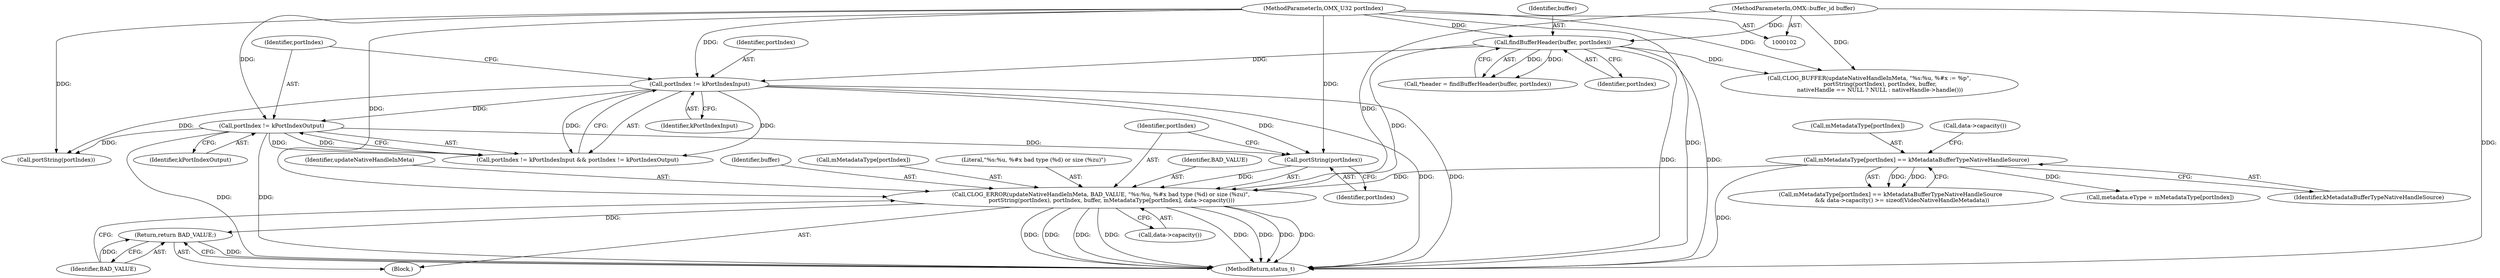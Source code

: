 digraph "0_Android_0f177948ae2640bfe4d70f8e4248e106406b3b0a_17@array" {
"1000191" [label="(Call,CLOG_ERROR(updateNativeHandleInMeta, BAD_VALUE, \"%s:%u, %#x bad type (%d) or size (%zu)\",\n            portString(portIndex), portIndex, buffer, mMetadataType[portIndex], data->capacity()))"];
"1000195" [label="(Call,portString(portIndex))"];
"1000125" [label="(Call,portIndex != kPortIndexInput)"];
"1000111" [label="(Call,findBufferHeader(buffer, portIndex))"];
"1000105" [label="(MethodParameterIn,OMX::buffer_id buffer)"];
"1000103" [label="(MethodParameterIn,OMX_U32 portIndex)"];
"1000128" [label="(Call,portIndex != kPortIndexOutput)"];
"1000153" [label="(Call,mMetadataType[portIndex] == kMetadataBufferTypeNativeHandleSource)"];
"1000203" [label="(Return,return BAD_VALUE;)"];
"1000129" [label="(Identifier,portIndex)"];
"1000198" [label="(Identifier,buffer)"];
"1000127" [label="(Identifier,kPortIndexInput)"];
"1000199" [label="(Call,mMetadataType[portIndex])"];
"1000220" [label="(MethodReturn,status_t)"];
"1000128" [label="(Call,portIndex != kPortIndexOutput)"];
"1000204" [label="(Identifier,BAD_VALUE)"];
"1000197" [label="(Identifier,portIndex)"];
"1000109" [label="(Call,*header = findBufferHeader(buffer, portIndex))"];
"1000190" [label="(Block,)"];
"1000194" [label="(Literal,\"%s:%u, %#x bad type (%d) or size (%zu)\")"];
"1000195" [label="(Call,portString(portIndex))"];
"1000153" [label="(Call,mMetadataType[portIndex] == kMetadataBufferTypeNativeHandleSource)"];
"1000152" [label="(Call,mMetadataType[portIndex] == kMetadataBufferTypeNativeHandleSource\n             && data->capacity() >= sizeof(VideoNativeHandleMetadata))"];
"1000154" [label="(Call,mMetadataType[portIndex])"];
"1000170" [label="(Call,metadata.eType = mMetadataType[portIndex])"];
"1000124" [label="(Call,portIndex != kPortIndexInput && portIndex != kPortIndexOutput)"];
"1000193" [label="(Identifier,BAD_VALUE)"];
"1000203" [label="(Return,return BAD_VALUE;)"];
"1000113" [label="(Identifier,portIndex)"];
"1000205" [label="(Call,CLOG_BUFFER(updateNativeHandleInMeta, \"%s:%u, %#x := %p\",\n            portString(portIndex), portIndex, buffer,\n            nativeHandle == NULL ? NULL : nativeHandle->handle()))"];
"1000126" [label="(Identifier,portIndex)"];
"1000130" [label="(Identifier,kPortIndexOutput)"];
"1000202" [label="(Call,data->capacity())"];
"1000112" [label="(Identifier,buffer)"];
"1000125" [label="(Call,portIndex != kPortIndexInput)"];
"1000196" [label="(Identifier,portIndex)"];
"1000159" [label="(Call,data->capacity())"];
"1000157" [label="(Identifier,kMetadataBufferTypeNativeHandleSource)"];
"1000191" [label="(Call,CLOG_ERROR(updateNativeHandleInMeta, BAD_VALUE, \"%s:%u, %#x bad type (%d) or size (%zu)\",\n            portString(portIndex), portIndex, buffer, mMetadataType[portIndex], data->capacity()))"];
"1000105" [label="(MethodParameterIn,OMX::buffer_id buffer)"];
"1000103" [label="(MethodParameterIn,OMX_U32 portIndex)"];
"1000192" [label="(Identifier,updateNativeHandleInMeta)"];
"1000111" [label="(Call,findBufferHeader(buffer, portIndex))"];
"1000208" [label="(Call,portString(portIndex))"];
"1000191" -> "1000190"  [label="AST: "];
"1000191" -> "1000202"  [label="CFG: "];
"1000192" -> "1000191"  [label="AST: "];
"1000193" -> "1000191"  [label="AST: "];
"1000194" -> "1000191"  [label="AST: "];
"1000195" -> "1000191"  [label="AST: "];
"1000197" -> "1000191"  [label="AST: "];
"1000198" -> "1000191"  [label="AST: "];
"1000199" -> "1000191"  [label="AST: "];
"1000202" -> "1000191"  [label="AST: "];
"1000204" -> "1000191"  [label="CFG: "];
"1000191" -> "1000220"  [label="DDG: "];
"1000191" -> "1000220"  [label="DDG: "];
"1000191" -> "1000220"  [label="DDG: "];
"1000191" -> "1000220"  [label="DDG: "];
"1000191" -> "1000220"  [label="DDG: "];
"1000191" -> "1000220"  [label="DDG: "];
"1000191" -> "1000220"  [label="DDG: "];
"1000191" -> "1000220"  [label="DDG: "];
"1000195" -> "1000191"  [label="DDG: "];
"1000103" -> "1000191"  [label="DDG: "];
"1000111" -> "1000191"  [label="DDG: "];
"1000105" -> "1000191"  [label="DDG: "];
"1000153" -> "1000191"  [label="DDG: "];
"1000191" -> "1000203"  [label="DDG: "];
"1000195" -> "1000196"  [label="CFG: "];
"1000196" -> "1000195"  [label="AST: "];
"1000197" -> "1000195"  [label="CFG: "];
"1000125" -> "1000195"  [label="DDG: "];
"1000128" -> "1000195"  [label="DDG: "];
"1000103" -> "1000195"  [label="DDG: "];
"1000125" -> "1000124"  [label="AST: "];
"1000125" -> "1000127"  [label="CFG: "];
"1000126" -> "1000125"  [label="AST: "];
"1000127" -> "1000125"  [label="AST: "];
"1000129" -> "1000125"  [label="CFG: "];
"1000124" -> "1000125"  [label="CFG: "];
"1000125" -> "1000220"  [label="DDG: "];
"1000125" -> "1000220"  [label="DDG: "];
"1000125" -> "1000124"  [label="DDG: "];
"1000125" -> "1000124"  [label="DDG: "];
"1000111" -> "1000125"  [label="DDG: "];
"1000103" -> "1000125"  [label="DDG: "];
"1000125" -> "1000128"  [label="DDG: "];
"1000125" -> "1000208"  [label="DDG: "];
"1000111" -> "1000109"  [label="AST: "];
"1000111" -> "1000113"  [label="CFG: "];
"1000112" -> "1000111"  [label="AST: "];
"1000113" -> "1000111"  [label="AST: "];
"1000109" -> "1000111"  [label="CFG: "];
"1000111" -> "1000220"  [label="DDG: "];
"1000111" -> "1000220"  [label="DDG: "];
"1000111" -> "1000109"  [label="DDG: "];
"1000111" -> "1000109"  [label="DDG: "];
"1000105" -> "1000111"  [label="DDG: "];
"1000103" -> "1000111"  [label="DDG: "];
"1000111" -> "1000205"  [label="DDG: "];
"1000105" -> "1000102"  [label="AST: "];
"1000105" -> "1000220"  [label="DDG: "];
"1000105" -> "1000205"  [label="DDG: "];
"1000103" -> "1000102"  [label="AST: "];
"1000103" -> "1000220"  [label="DDG: "];
"1000103" -> "1000128"  [label="DDG: "];
"1000103" -> "1000208"  [label="DDG: "];
"1000103" -> "1000205"  [label="DDG: "];
"1000128" -> "1000124"  [label="AST: "];
"1000128" -> "1000130"  [label="CFG: "];
"1000129" -> "1000128"  [label="AST: "];
"1000130" -> "1000128"  [label="AST: "];
"1000124" -> "1000128"  [label="CFG: "];
"1000128" -> "1000220"  [label="DDG: "];
"1000128" -> "1000220"  [label="DDG: "];
"1000128" -> "1000124"  [label="DDG: "];
"1000128" -> "1000124"  [label="DDG: "];
"1000128" -> "1000208"  [label="DDG: "];
"1000153" -> "1000152"  [label="AST: "];
"1000153" -> "1000157"  [label="CFG: "];
"1000154" -> "1000153"  [label="AST: "];
"1000157" -> "1000153"  [label="AST: "];
"1000159" -> "1000153"  [label="CFG: "];
"1000152" -> "1000153"  [label="CFG: "];
"1000153" -> "1000220"  [label="DDG: "];
"1000153" -> "1000152"  [label="DDG: "];
"1000153" -> "1000152"  [label="DDG: "];
"1000153" -> "1000170"  [label="DDG: "];
"1000203" -> "1000190"  [label="AST: "];
"1000203" -> "1000204"  [label="CFG: "];
"1000204" -> "1000203"  [label="AST: "];
"1000220" -> "1000203"  [label="CFG: "];
"1000203" -> "1000220"  [label="DDG: "];
"1000204" -> "1000203"  [label="DDG: "];
}
